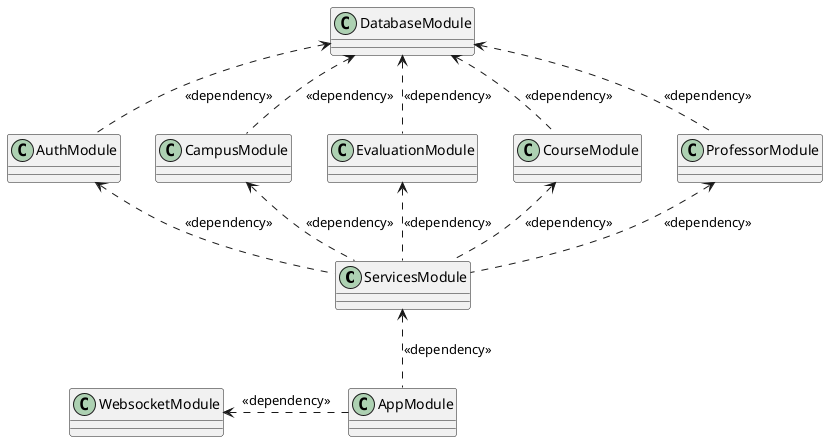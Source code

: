 @startuml "Class Diagram"

class ServicesModule
class AuthModule
class CampusModule
class DatabaseModule
class WebsocketModule
class EvaluationModule
class CourseModule
class ProfessorModule
class AppModule

DatabaseModule <.. AuthModule        : <<dependency>>
DatabaseModule <.. CampusModule      : <<dependency>>
DatabaseModule <.. EvaluationModule  : <<dependency>>
DatabaseModule <.. CourseModule      : <<dependency>>
DatabaseModule <.. ProfessorModule   : <<dependency>>

AuthModule <.. ServicesModule : <<dependency>>
CampusModule <.. ServicesModule : <<dependency>>
EvaluationModule <.. ServicesModule : <<dependency>>
CourseModule <.. ServicesModule : <<dependency>>
ProfessorModule <.. ServicesModule : <<dependency>>
ServicesModule <.. AppModule : <<dependency>>
WebsocketModule <.right. AppModule : <<dependency>>



@enduml